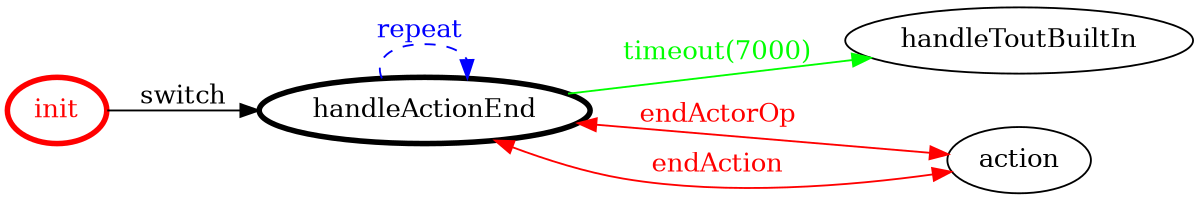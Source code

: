 /*
*
* A GraphViz DOT FSM description 
* Please use a GraphViz visualizer (like http://www.webgraphviz.com)
*  
*/

digraph finite_state_machine {
	rankdir=LR
	size="8,5"
	
	init [ color = red ][ fontcolor = red ][ penwidth = 3 ]
	handleActionEnd [ color = black ][ fontcolor = black ][ penwidth = 3 ]
	
	init -> handleActionEnd [ label = "switch" ][ color = black ][ fontcolor = black ]
	handleActionEnd -> handleActionEnd [ label = "repeat "][ style = dashed ][ color = blue ][ fontcolor = blue ]
	handleActionEnd -> handleToutBuiltIn [ label = "timeout(7000)" ][ color = green ][ fontcolor = green ]
	handleActionEnd -> action [ label = "endActorOp" ][ color = red ][ fontcolor = red ][ dir = both ]
	handleActionEnd -> action [ label = "endAction" ][ color = red ][ fontcolor = red ][ dir = both ]
}
